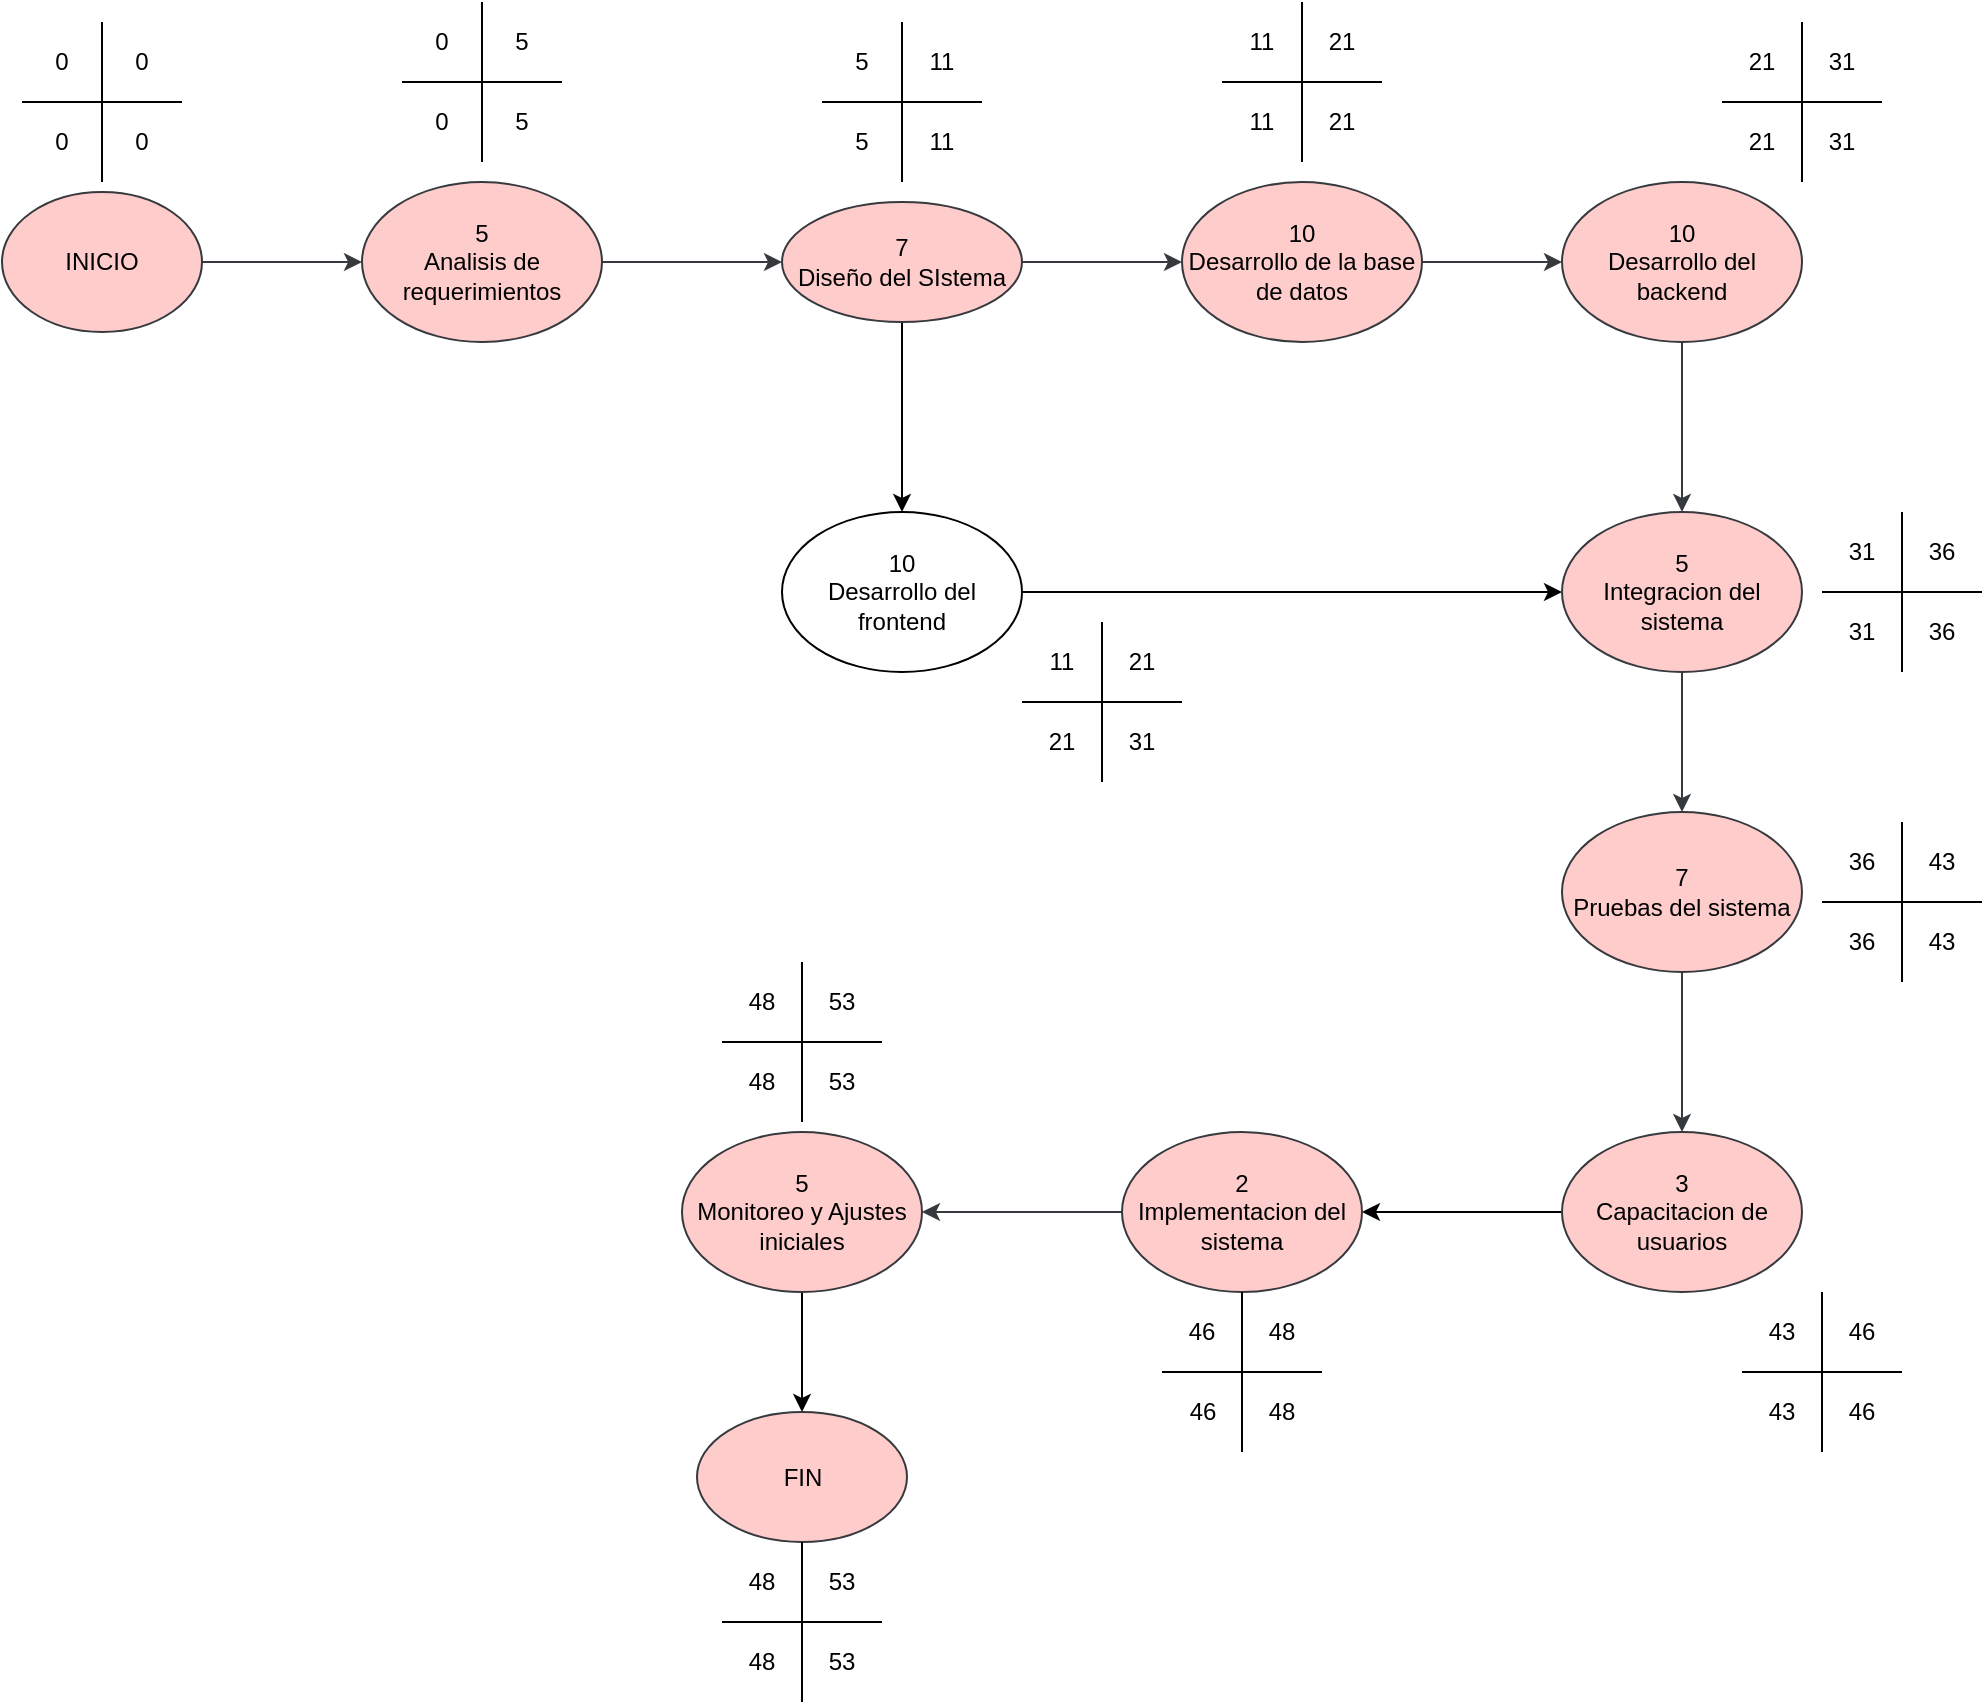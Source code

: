 <mxfile version="24.7.17">
  <diagram name="Page-1" id="GStwIMfuSFspclw9Y9E0">
    <mxGraphModel dx="1595" dy="710" grid="1" gridSize="10" guides="1" tooltips="1" connect="1" arrows="1" fold="1" page="1" pageScale="1" pageWidth="850" pageHeight="1100" math="0" shadow="0">
      <root>
        <mxCell id="0" />
        <mxCell id="1" parent="0" />
        <mxCell id="FWK3cAZDFUBAqfE7T13u-14" style="edgeStyle=orthogonalEdgeStyle;rounded=0;orthogonalLoop=1;jettySize=auto;html=1;entryX=0;entryY=0.5;entryDx=0;entryDy=0;fillColor=#ffcccc;strokeColor=#36393d;" edge="1" parent="1" source="FWK3cAZDFUBAqfE7T13u-1" target="FWK3cAZDFUBAqfE7T13u-2">
          <mxGeometry relative="1" as="geometry" />
        </mxCell>
        <mxCell id="FWK3cAZDFUBAqfE7T13u-1" value="INICIO" style="ellipse;whiteSpace=wrap;html=1;fillColor=#ffcccc;strokeColor=#36393d;" vertex="1" parent="1">
          <mxGeometry x="-450" y="215" width="100" height="70" as="geometry" />
        </mxCell>
        <mxCell id="FWK3cAZDFUBAqfE7T13u-15" style="edgeStyle=orthogonalEdgeStyle;rounded=0;orthogonalLoop=1;jettySize=auto;html=1;entryX=0;entryY=0.5;entryDx=0;entryDy=0;fillColor=#ffcccc;strokeColor=#36393d;" edge="1" parent="1" source="FWK3cAZDFUBAqfE7T13u-2" target="FWK3cAZDFUBAqfE7T13u-3">
          <mxGeometry relative="1" as="geometry" />
        </mxCell>
        <mxCell id="FWK3cAZDFUBAqfE7T13u-2" value="&lt;div&gt;5&lt;/div&gt;Analisis de requerimientos" style="ellipse;whiteSpace=wrap;html=1;fillColor=#ffcccc;strokeColor=#36393d;" vertex="1" parent="1">
          <mxGeometry x="-270" y="210" width="120" height="80" as="geometry" />
        </mxCell>
        <mxCell id="FWK3cAZDFUBAqfE7T13u-16" style="edgeStyle=orthogonalEdgeStyle;rounded=0;orthogonalLoop=1;jettySize=auto;html=1;entryX=0;entryY=0.5;entryDx=0;entryDy=0;fillColor=#ffcccc;strokeColor=#36393d;" edge="1" parent="1" source="FWK3cAZDFUBAqfE7T13u-3" target="FWK3cAZDFUBAqfE7T13u-4">
          <mxGeometry relative="1" as="geometry">
            <mxPoint x="105" y="250" as="targetPoint" />
          </mxGeometry>
        </mxCell>
        <mxCell id="FWK3cAZDFUBAqfE7T13u-17" style="edgeStyle=orthogonalEdgeStyle;rounded=0;orthogonalLoop=1;jettySize=auto;html=1;entryX=0.5;entryY=0;entryDx=0;entryDy=0;" edge="1" parent="1" source="FWK3cAZDFUBAqfE7T13u-3" target="FWK3cAZDFUBAqfE7T13u-6">
          <mxGeometry relative="1" as="geometry" />
        </mxCell>
        <mxCell id="FWK3cAZDFUBAqfE7T13u-3" value="&lt;div&gt;7&lt;/div&gt;Diseño del SIstema" style="ellipse;whiteSpace=wrap;html=1;fillColor=#ffcccc;strokeColor=#36393d;" vertex="1" parent="1">
          <mxGeometry x="-60" y="220" width="120" height="60" as="geometry" />
        </mxCell>
        <mxCell id="FWK3cAZDFUBAqfE7T13u-19" style="edgeStyle=orthogonalEdgeStyle;rounded=0;orthogonalLoop=1;jettySize=auto;html=1;entryX=0;entryY=0.5;entryDx=0;entryDy=0;fillColor=#ffcccc;strokeColor=#36393d;" edge="1" parent="1" source="FWK3cAZDFUBAqfE7T13u-4" target="FWK3cAZDFUBAqfE7T13u-5">
          <mxGeometry relative="1" as="geometry" />
        </mxCell>
        <mxCell id="FWK3cAZDFUBAqfE7T13u-4" value="10&lt;div&gt;Desarrollo de la base de datos&lt;/div&gt;" style="ellipse;whiteSpace=wrap;html=1;fillColor=#ffcccc;strokeColor=#36393d;" vertex="1" parent="1">
          <mxGeometry x="140" y="210" width="120" height="80" as="geometry" />
        </mxCell>
        <mxCell id="FWK3cAZDFUBAqfE7T13u-20" style="edgeStyle=orthogonalEdgeStyle;rounded=0;orthogonalLoop=1;jettySize=auto;html=1;entryX=0.5;entryY=0;entryDx=0;entryDy=0;fillColor=#ffcccc;strokeColor=#36393d;" edge="1" parent="1" source="FWK3cAZDFUBAqfE7T13u-5" target="FWK3cAZDFUBAqfE7T13u-8">
          <mxGeometry relative="1" as="geometry" />
        </mxCell>
        <mxCell id="FWK3cAZDFUBAqfE7T13u-5" value="10&lt;div&gt;Desarrollo del backend&lt;/div&gt;" style="ellipse;whiteSpace=wrap;html=1;fillColor=#ffcccc;strokeColor=#36393d;" vertex="1" parent="1">
          <mxGeometry x="330" y="210" width="120" height="80" as="geometry" />
        </mxCell>
        <mxCell id="FWK3cAZDFUBAqfE7T13u-21" style="edgeStyle=orthogonalEdgeStyle;rounded=0;orthogonalLoop=1;jettySize=auto;html=1;entryX=0;entryY=0.5;entryDx=0;entryDy=0;" edge="1" parent="1" source="FWK3cAZDFUBAqfE7T13u-6" target="FWK3cAZDFUBAqfE7T13u-8">
          <mxGeometry relative="1" as="geometry" />
        </mxCell>
        <mxCell id="FWK3cAZDFUBAqfE7T13u-6" value="10&lt;div&gt;Desarrollo del frontend&lt;/div&gt;" style="ellipse;whiteSpace=wrap;html=1;" vertex="1" parent="1">
          <mxGeometry x="-60" y="375" width="120" height="80" as="geometry" />
        </mxCell>
        <mxCell id="FWK3cAZDFUBAqfE7T13u-22" style="edgeStyle=orthogonalEdgeStyle;rounded=0;orthogonalLoop=1;jettySize=auto;html=1;entryX=0.5;entryY=0;entryDx=0;entryDy=0;fillColor=#ffcccc;strokeColor=#36393d;" edge="1" parent="1" source="FWK3cAZDFUBAqfE7T13u-8" target="FWK3cAZDFUBAqfE7T13u-9">
          <mxGeometry relative="1" as="geometry" />
        </mxCell>
        <mxCell id="FWK3cAZDFUBAqfE7T13u-8" value="5&lt;div&gt;Integracion del sistema&lt;/div&gt;" style="ellipse;whiteSpace=wrap;html=1;fillColor=#ffcccc;strokeColor=#36393d;" vertex="1" parent="1">
          <mxGeometry x="330" y="375" width="120" height="80" as="geometry" />
        </mxCell>
        <mxCell id="FWK3cAZDFUBAqfE7T13u-26" style="edgeStyle=orthogonalEdgeStyle;rounded=0;orthogonalLoop=1;jettySize=auto;html=1;entryX=0.5;entryY=0;entryDx=0;entryDy=0;fillColor=#ffcccc;strokeColor=#36393d;" edge="1" parent="1" source="FWK3cAZDFUBAqfE7T13u-9" target="FWK3cAZDFUBAqfE7T13u-10">
          <mxGeometry relative="1" as="geometry" />
        </mxCell>
        <mxCell id="FWK3cAZDFUBAqfE7T13u-9" value="&lt;div&gt;7&lt;/div&gt;Pruebas del sistema" style="ellipse;whiteSpace=wrap;html=1;fillColor=#ffcccc;strokeColor=#36393d;" vertex="1" parent="1">
          <mxGeometry x="330" y="525" width="120" height="80" as="geometry" />
        </mxCell>
        <mxCell id="FWK3cAZDFUBAqfE7T13u-25" style="edgeStyle=orthogonalEdgeStyle;rounded=0;orthogonalLoop=1;jettySize=auto;html=1;entryX=1;entryY=0.5;entryDx=0;entryDy=0;" edge="1" parent="1" source="FWK3cAZDFUBAqfE7T13u-10" target="FWK3cAZDFUBAqfE7T13u-11">
          <mxGeometry relative="1" as="geometry" />
        </mxCell>
        <mxCell id="FWK3cAZDFUBAqfE7T13u-10" value="3&lt;div&gt;Capacitacion de usuarios&lt;/div&gt;" style="ellipse;whiteSpace=wrap;html=1;fillColor=#ffcccc;strokeColor=#36393d;" vertex="1" parent="1">
          <mxGeometry x="330" y="685" width="120" height="80" as="geometry" />
        </mxCell>
        <mxCell id="FWK3cAZDFUBAqfE7T13u-24" style="edgeStyle=orthogonalEdgeStyle;rounded=0;orthogonalLoop=1;jettySize=auto;html=1;entryX=1;entryY=0.5;entryDx=0;entryDy=0;exitX=0;exitY=0.5;exitDx=0;exitDy=0;fillColor=#ffcccc;strokeColor=#36393d;" edge="1" parent="1" source="FWK3cAZDFUBAqfE7T13u-11" target="FWK3cAZDFUBAqfE7T13u-12">
          <mxGeometry relative="1" as="geometry">
            <mxPoint x="80.0" y="725" as="sourcePoint" />
          </mxGeometry>
        </mxCell>
        <mxCell id="FWK3cAZDFUBAqfE7T13u-11" value="2&lt;div&gt;Implementacion del sistema&lt;/div&gt;" style="ellipse;whiteSpace=wrap;html=1;fillColor=#ffcccc;strokeColor=#36393d;" vertex="1" parent="1">
          <mxGeometry x="110" y="685" width="120" height="80" as="geometry" />
        </mxCell>
        <mxCell id="FWK3cAZDFUBAqfE7T13u-23" style="edgeStyle=orthogonalEdgeStyle;rounded=0;orthogonalLoop=1;jettySize=auto;html=1;entryX=0;entryY=0.5;entryDx=0;entryDy=0;" edge="1" parent="1" source="FWK3cAZDFUBAqfE7T13u-12" target="FWK3cAZDFUBAqfE7T13u-13">
          <mxGeometry relative="1" as="geometry" />
        </mxCell>
        <mxCell id="FWK3cAZDFUBAqfE7T13u-12" value="5&lt;div&gt;Monitoreo y Ajustes iniciales&lt;/div&gt;" style="ellipse;whiteSpace=wrap;html=1;fillColor=#ffcccc;strokeColor=#36393d;" vertex="1" parent="1">
          <mxGeometry x="-110" y="685" width="120" height="80" as="geometry" />
        </mxCell>
        <mxCell id="FWK3cAZDFUBAqfE7T13u-13" value="FIN" style="ellipse;whiteSpace=wrap;html=1;direction=south;fillColor=#ffcccc;strokeColor=#36393d;" vertex="1" parent="1">
          <mxGeometry x="-102.5" y="825" width="105" height="65" as="geometry" />
        </mxCell>
        <mxCell id="FWK3cAZDFUBAqfE7T13u-33" value="" style="group" vertex="1" connectable="0" parent="1">
          <mxGeometry x="-440" y="130" width="80" height="80" as="geometry" />
        </mxCell>
        <mxCell id="FWK3cAZDFUBAqfE7T13u-27" value="" style="endArrow=none;html=1;rounded=0;" edge="1" parent="FWK3cAZDFUBAqfE7T13u-33">
          <mxGeometry width="50" height="50" relative="1" as="geometry">
            <mxPoint x="40" y="80" as="sourcePoint" />
            <mxPoint x="40" as="targetPoint" />
          </mxGeometry>
        </mxCell>
        <mxCell id="FWK3cAZDFUBAqfE7T13u-28" value="" style="endArrow=none;html=1;rounded=0;" edge="1" parent="FWK3cAZDFUBAqfE7T13u-33">
          <mxGeometry width="50" height="50" relative="1" as="geometry">
            <mxPoint x="80" y="40" as="sourcePoint" />
            <mxPoint y="40" as="targetPoint" />
          </mxGeometry>
        </mxCell>
        <mxCell id="FWK3cAZDFUBAqfE7T13u-29" value="0" style="text;html=1;align=center;verticalAlign=middle;whiteSpace=wrap;rounded=0;" vertex="1" parent="FWK3cAZDFUBAqfE7T13u-33">
          <mxGeometry width="40" height="40" as="geometry" />
        </mxCell>
        <mxCell id="FWK3cAZDFUBAqfE7T13u-30" value="0" style="text;html=1;align=center;verticalAlign=middle;whiteSpace=wrap;rounded=0;" vertex="1" parent="FWK3cAZDFUBAqfE7T13u-33">
          <mxGeometry x="40" width="40" height="40" as="geometry" />
        </mxCell>
        <mxCell id="FWK3cAZDFUBAqfE7T13u-31" value="0" style="text;html=1;align=center;verticalAlign=middle;whiteSpace=wrap;rounded=0;" vertex="1" parent="FWK3cAZDFUBAqfE7T13u-33">
          <mxGeometry y="40" width="40" height="40" as="geometry" />
        </mxCell>
        <mxCell id="FWK3cAZDFUBAqfE7T13u-32" value="0" style="text;html=1;align=center;verticalAlign=middle;whiteSpace=wrap;rounded=0;" vertex="1" parent="FWK3cAZDFUBAqfE7T13u-33">
          <mxGeometry x="40" y="40" width="40" height="40" as="geometry" />
        </mxCell>
        <mxCell id="FWK3cAZDFUBAqfE7T13u-34" value="" style="group" vertex="1" connectable="0" parent="1">
          <mxGeometry x="-250" y="120" width="80" height="80" as="geometry" />
        </mxCell>
        <mxCell id="FWK3cAZDFUBAqfE7T13u-35" value="" style="endArrow=none;html=1;rounded=0;" edge="1" parent="FWK3cAZDFUBAqfE7T13u-34">
          <mxGeometry width="50" height="50" relative="1" as="geometry">
            <mxPoint x="40" y="80" as="sourcePoint" />
            <mxPoint x="40" as="targetPoint" />
          </mxGeometry>
        </mxCell>
        <mxCell id="FWK3cAZDFUBAqfE7T13u-36" value="" style="endArrow=none;html=1;rounded=0;" edge="1" parent="FWK3cAZDFUBAqfE7T13u-34">
          <mxGeometry width="50" height="50" relative="1" as="geometry">
            <mxPoint x="80" y="40" as="sourcePoint" />
            <mxPoint y="40" as="targetPoint" />
          </mxGeometry>
        </mxCell>
        <mxCell id="FWK3cAZDFUBAqfE7T13u-37" value="0" style="text;html=1;align=center;verticalAlign=middle;whiteSpace=wrap;rounded=0;" vertex="1" parent="FWK3cAZDFUBAqfE7T13u-34">
          <mxGeometry width="40" height="40" as="geometry" />
        </mxCell>
        <mxCell id="FWK3cAZDFUBAqfE7T13u-38" value="5" style="text;html=1;align=center;verticalAlign=middle;whiteSpace=wrap;rounded=0;" vertex="1" parent="FWK3cAZDFUBAqfE7T13u-34">
          <mxGeometry x="40" width="40" height="40" as="geometry" />
        </mxCell>
        <mxCell id="FWK3cAZDFUBAqfE7T13u-39" value="0" style="text;html=1;align=center;verticalAlign=middle;whiteSpace=wrap;rounded=0;" vertex="1" parent="FWK3cAZDFUBAqfE7T13u-34">
          <mxGeometry y="40" width="40" height="40" as="geometry" />
        </mxCell>
        <mxCell id="FWK3cAZDFUBAqfE7T13u-40" value="5" style="text;html=1;align=center;verticalAlign=middle;whiteSpace=wrap;rounded=0;" vertex="1" parent="FWK3cAZDFUBAqfE7T13u-34">
          <mxGeometry x="40" y="40" width="40" height="40" as="geometry" />
        </mxCell>
        <mxCell id="FWK3cAZDFUBAqfE7T13u-41" value="" style="group" vertex="1" connectable="0" parent="1">
          <mxGeometry x="-40" y="130" width="80" height="80" as="geometry" />
        </mxCell>
        <mxCell id="FWK3cAZDFUBAqfE7T13u-42" value="" style="endArrow=none;html=1;rounded=0;" edge="1" parent="FWK3cAZDFUBAqfE7T13u-41">
          <mxGeometry width="50" height="50" relative="1" as="geometry">
            <mxPoint x="40" y="80" as="sourcePoint" />
            <mxPoint x="40" as="targetPoint" />
          </mxGeometry>
        </mxCell>
        <mxCell id="FWK3cAZDFUBAqfE7T13u-43" value="" style="endArrow=none;html=1;rounded=0;" edge="1" parent="FWK3cAZDFUBAqfE7T13u-41">
          <mxGeometry width="50" height="50" relative="1" as="geometry">
            <mxPoint x="80" y="40" as="sourcePoint" />
            <mxPoint y="40" as="targetPoint" />
          </mxGeometry>
        </mxCell>
        <mxCell id="FWK3cAZDFUBAqfE7T13u-44" value="5" style="text;html=1;align=center;verticalAlign=middle;whiteSpace=wrap;rounded=0;" vertex="1" parent="FWK3cAZDFUBAqfE7T13u-41">
          <mxGeometry width="40" height="40" as="geometry" />
        </mxCell>
        <mxCell id="FWK3cAZDFUBAqfE7T13u-45" value="11" style="text;html=1;align=center;verticalAlign=middle;whiteSpace=wrap;rounded=0;" vertex="1" parent="FWK3cAZDFUBAqfE7T13u-41">
          <mxGeometry x="40" width="40" height="40" as="geometry" />
        </mxCell>
        <mxCell id="FWK3cAZDFUBAqfE7T13u-46" value="5" style="text;html=1;align=center;verticalAlign=middle;whiteSpace=wrap;rounded=0;" vertex="1" parent="FWK3cAZDFUBAqfE7T13u-41">
          <mxGeometry y="40" width="40" height="40" as="geometry" />
        </mxCell>
        <mxCell id="FWK3cAZDFUBAqfE7T13u-47" value="11" style="text;html=1;align=center;verticalAlign=middle;whiteSpace=wrap;rounded=0;" vertex="1" parent="FWK3cAZDFUBAqfE7T13u-41">
          <mxGeometry x="40" y="40" width="40" height="40" as="geometry" />
        </mxCell>
        <mxCell id="FWK3cAZDFUBAqfE7T13u-48" value="" style="group" vertex="1" connectable="0" parent="1">
          <mxGeometry x="160" y="120" width="80" height="80" as="geometry" />
        </mxCell>
        <mxCell id="FWK3cAZDFUBAqfE7T13u-49" value="" style="endArrow=none;html=1;rounded=0;" edge="1" parent="FWK3cAZDFUBAqfE7T13u-48">
          <mxGeometry width="50" height="50" relative="1" as="geometry">
            <mxPoint x="40" y="80" as="sourcePoint" />
            <mxPoint x="40" as="targetPoint" />
          </mxGeometry>
        </mxCell>
        <mxCell id="FWK3cAZDFUBAqfE7T13u-50" value="" style="endArrow=none;html=1;rounded=0;" edge="1" parent="FWK3cAZDFUBAqfE7T13u-48">
          <mxGeometry width="50" height="50" relative="1" as="geometry">
            <mxPoint x="80" y="40" as="sourcePoint" />
            <mxPoint y="40" as="targetPoint" />
          </mxGeometry>
        </mxCell>
        <mxCell id="FWK3cAZDFUBAqfE7T13u-51" value="11" style="text;html=1;align=center;verticalAlign=middle;whiteSpace=wrap;rounded=0;" vertex="1" parent="FWK3cAZDFUBAqfE7T13u-48">
          <mxGeometry width="40" height="40" as="geometry" />
        </mxCell>
        <mxCell id="FWK3cAZDFUBAqfE7T13u-52" value="21" style="text;html=1;align=center;verticalAlign=middle;whiteSpace=wrap;rounded=0;" vertex="1" parent="FWK3cAZDFUBAqfE7T13u-48">
          <mxGeometry x="40" width="40" height="40" as="geometry" />
        </mxCell>
        <mxCell id="FWK3cAZDFUBAqfE7T13u-53" value="11" style="text;html=1;align=center;verticalAlign=middle;whiteSpace=wrap;rounded=0;" vertex="1" parent="FWK3cAZDFUBAqfE7T13u-48">
          <mxGeometry y="40" width="40" height="40" as="geometry" />
        </mxCell>
        <mxCell id="FWK3cAZDFUBAqfE7T13u-54" value="21" style="text;html=1;align=center;verticalAlign=middle;whiteSpace=wrap;rounded=0;" vertex="1" parent="FWK3cAZDFUBAqfE7T13u-48">
          <mxGeometry x="40" y="40" width="40" height="40" as="geometry" />
        </mxCell>
        <mxCell id="FWK3cAZDFUBAqfE7T13u-55" value="" style="group" vertex="1" connectable="0" parent="1">
          <mxGeometry x="410" y="130" width="80" height="80" as="geometry" />
        </mxCell>
        <mxCell id="FWK3cAZDFUBAqfE7T13u-56" value="" style="endArrow=none;html=1;rounded=0;" edge="1" parent="FWK3cAZDFUBAqfE7T13u-55">
          <mxGeometry width="50" height="50" relative="1" as="geometry">
            <mxPoint x="40" y="80" as="sourcePoint" />
            <mxPoint x="40" as="targetPoint" />
          </mxGeometry>
        </mxCell>
        <mxCell id="FWK3cAZDFUBAqfE7T13u-57" value="" style="endArrow=none;html=1;rounded=0;" edge="1" parent="FWK3cAZDFUBAqfE7T13u-55">
          <mxGeometry width="50" height="50" relative="1" as="geometry">
            <mxPoint x="80" y="40" as="sourcePoint" />
            <mxPoint y="40" as="targetPoint" />
          </mxGeometry>
        </mxCell>
        <mxCell id="FWK3cAZDFUBAqfE7T13u-58" value="21" style="text;html=1;align=center;verticalAlign=middle;whiteSpace=wrap;rounded=0;" vertex="1" parent="FWK3cAZDFUBAqfE7T13u-55">
          <mxGeometry width="40" height="40" as="geometry" />
        </mxCell>
        <mxCell id="FWK3cAZDFUBAqfE7T13u-59" value="31" style="text;html=1;align=center;verticalAlign=middle;whiteSpace=wrap;rounded=0;" vertex="1" parent="FWK3cAZDFUBAqfE7T13u-55">
          <mxGeometry x="40" width="40" height="40" as="geometry" />
        </mxCell>
        <mxCell id="FWK3cAZDFUBAqfE7T13u-60" value="21" style="text;html=1;align=center;verticalAlign=middle;whiteSpace=wrap;rounded=0;" vertex="1" parent="FWK3cAZDFUBAqfE7T13u-55">
          <mxGeometry y="40" width="40" height="40" as="geometry" />
        </mxCell>
        <mxCell id="FWK3cAZDFUBAqfE7T13u-61" value="31" style="text;html=1;align=center;verticalAlign=middle;whiteSpace=wrap;rounded=0;" vertex="1" parent="FWK3cAZDFUBAqfE7T13u-55">
          <mxGeometry x="40" y="40" width="40" height="40" as="geometry" />
        </mxCell>
        <mxCell id="FWK3cAZDFUBAqfE7T13u-62" value="" style="group" vertex="1" connectable="0" parent="1">
          <mxGeometry x="460" y="375" width="80" height="80" as="geometry" />
        </mxCell>
        <mxCell id="FWK3cAZDFUBAqfE7T13u-63" value="" style="endArrow=none;html=1;rounded=0;" edge="1" parent="FWK3cAZDFUBAqfE7T13u-62">
          <mxGeometry width="50" height="50" relative="1" as="geometry">
            <mxPoint x="40" y="80" as="sourcePoint" />
            <mxPoint x="40" as="targetPoint" />
          </mxGeometry>
        </mxCell>
        <mxCell id="FWK3cAZDFUBAqfE7T13u-64" value="" style="endArrow=none;html=1;rounded=0;" edge="1" parent="FWK3cAZDFUBAqfE7T13u-62">
          <mxGeometry width="50" height="50" relative="1" as="geometry">
            <mxPoint x="80" y="40" as="sourcePoint" />
            <mxPoint y="40" as="targetPoint" />
          </mxGeometry>
        </mxCell>
        <mxCell id="FWK3cAZDFUBAqfE7T13u-65" value="31" style="text;html=1;align=center;verticalAlign=middle;whiteSpace=wrap;rounded=0;" vertex="1" parent="FWK3cAZDFUBAqfE7T13u-62">
          <mxGeometry width="40" height="40" as="geometry" />
        </mxCell>
        <mxCell id="FWK3cAZDFUBAqfE7T13u-66" value="36" style="text;html=1;align=center;verticalAlign=middle;whiteSpace=wrap;rounded=0;" vertex="1" parent="FWK3cAZDFUBAqfE7T13u-62">
          <mxGeometry x="40" width="40" height="40" as="geometry" />
        </mxCell>
        <mxCell id="FWK3cAZDFUBAqfE7T13u-67" value="31" style="text;html=1;align=center;verticalAlign=middle;whiteSpace=wrap;rounded=0;" vertex="1" parent="FWK3cAZDFUBAqfE7T13u-62">
          <mxGeometry y="40" width="40" height="40" as="geometry" />
        </mxCell>
        <mxCell id="FWK3cAZDFUBAqfE7T13u-68" value="36" style="text;html=1;align=center;verticalAlign=middle;whiteSpace=wrap;rounded=0;" vertex="1" parent="FWK3cAZDFUBAqfE7T13u-62">
          <mxGeometry x="40" y="40" width="40" height="40" as="geometry" />
        </mxCell>
        <mxCell id="FWK3cAZDFUBAqfE7T13u-69" value="" style="group" vertex="1" connectable="0" parent="1">
          <mxGeometry x="460" y="530" width="80" height="80" as="geometry" />
        </mxCell>
        <mxCell id="FWK3cAZDFUBAqfE7T13u-70" value="" style="endArrow=none;html=1;rounded=0;" edge="1" parent="FWK3cAZDFUBAqfE7T13u-69">
          <mxGeometry width="50" height="50" relative="1" as="geometry">
            <mxPoint x="40" y="80" as="sourcePoint" />
            <mxPoint x="40" as="targetPoint" />
          </mxGeometry>
        </mxCell>
        <mxCell id="FWK3cAZDFUBAqfE7T13u-71" value="" style="endArrow=none;html=1;rounded=0;" edge="1" parent="FWK3cAZDFUBAqfE7T13u-69">
          <mxGeometry width="50" height="50" relative="1" as="geometry">
            <mxPoint x="80" y="40" as="sourcePoint" />
            <mxPoint y="40" as="targetPoint" />
          </mxGeometry>
        </mxCell>
        <mxCell id="FWK3cAZDFUBAqfE7T13u-72" value="36" style="text;html=1;align=center;verticalAlign=middle;whiteSpace=wrap;rounded=0;" vertex="1" parent="FWK3cAZDFUBAqfE7T13u-69">
          <mxGeometry width="40" height="40" as="geometry" />
        </mxCell>
        <mxCell id="FWK3cAZDFUBAqfE7T13u-73" value="43" style="text;html=1;align=center;verticalAlign=middle;whiteSpace=wrap;rounded=0;" vertex="1" parent="FWK3cAZDFUBAqfE7T13u-69">
          <mxGeometry x="40" width="40" height="40" as="geometry" />
        </mxCell>
        <mxCell id="FWK3cAZDFUBAqfE7T13u-74" value="36" style="text;html=1;align=center;verticalAlign=middle;whiteSpace=wrap;rounded=0;" vertex="1" parent="FWK3cAZDFUBAqfE7T13u-69">
          <mxGeometry y="40" width="40" height="40" as="geometry" />
        </mxCell>
        <mxCell id="FWK3cAZDFUBAqfE7T13u-75" value="43" style="text;html=1;align=center;verticalAlign=middle;whiteSpace=wrap;rounded=0;" vertex="1" parent="FWK3cAZDFUBAqfE7T13u-69">
          <mxGeometry x="40" y="40" width="40" height="40" as="geometry" />
        </mxCell>
        <mxCell id="FWK3cAZDFUBAqfE7T13u-76" value="" style="group" vertex="1" connectable="0" parent="1">
          <mxGeometry x="420" y="765" width="80" height="80" as="geometry" />
        </mxCell>
        <mxCell id="FWK3cAZDFUBAqfE7T13u-77" value="" style="endArrow=none;html=1;rounded=0;" edge="1" parent="FWK3cAZDFUBAqfE7T13u-76">
          <mxGeometry width="50" height="50" relative="1" as="geometry">
            <mxPoint x="40" y="80" as="sourcePoint" />
            <mxPoint x="40" as="targetPoint" />
          </mxGeometry>
        </mxCell>
        <mxCell id="FWK3cAZDFUBAqfE7T13u-78" value="" style="endArrow=none;html=1;rounded=0;" edge="1" parent="FWK3cAZDFUBAqfE7T13u-76">
          <mxGeometry width="50" height="50" relative="1" as="geometry">
            <mxPoint x="80" y="40" as="sourcePoint" />
            <mxPoint y="40" as="targetPoint" />
          </mxGeometry>
        </mxCell>
        <mxCell id="FWK3cAZDFUBAqfE7T13u-79" value="43" style="text;html=1;align=center;verticalAlign=middle;whiteSpace=wrap;rounded=0;" vertex="1" parent="FWK3cAZDFUBAqfE7T13u-76">
          <mxGeometry width="40" height="40" as="geometry" />
        </mxCell>
        <mxCell id="FWK3cAZDFUBAqfE7T13u-80" value="46" style="text;html=1;align=center;verticalAlign=middle;whiteSpace=wrap;rounded=0;" vertex="1" parent="FWK3cAZDFUBAqfE7T13u-76">
          <mxGeometry x="40" width="40" height="40" as="geometry" />
        </mxCell>
        <mxCell id="FWK3cAZDFUBAqfE7T13u-81" value="43" style="text;html=1;align=center;verticalAlign=middle;whiteSpace=wrap;rounded=0;" vertex="1" parent="FWK3cAZDFUBAqfE7T13u-76">
          <mxGeometry y="40" width="40" height="40" as="geometry" />
        </mxCell>
        <mxCell id="FWK3cAZDFUBAqfE7T13u-82" value="46" style="text;html=1;align=center;verticalAlign=middle;whiteSpace=wrap;rounded=0;" vertex="1" parent="FWK3cAZDFUBAqfE7T13u-76">
          <mxGeometry x="40" y="40" width="40" height="40" as="geometry" />
        </mxCell>
        <mxCell id="FWK3cAZDFUBAqfE7T13u-83" value="" style="group" vertex="1" connectable="0" parent="1">
          <mxGeometry x="130" y="765" width="80" height="80" as="geometry" />
        </mxCell>
        <mxCell id="FWK3cAZDFUBAqfE7T13u-84" value="" style="endArrow=none;html=1;rounded=0;" edge="1" parent="FWK3cAZDFUBAqfE7T13u-83">
          <mxGeometry width="50" height="50" relative="1" as="geometry">
            <mxPoint x="40" y="80" as="sourcePoint" />
            <mxPoint x="40" as="targetPoint" />
          </mxGeometry>
        </mxCell>
        <mxCell id="FWK3cAZDFUBAqfE7T13u-85" value="" style="endArrow=none;html=1;rounded=0;" edge="1" parent="FWK3cAZDFUBAqfE7T13u-83">
          <mxGeometry width="50" height="50" relative="1" as="geometry">
            <mxPoint x="80" y="40" as="sourcePoint" />
            <mxPoint y="40" as="targetPoint" />
          </mxGeometry>
        </mxCell>
        <mxCell id="FWK3cAZDFUBAqfE7T13u-86" value="46" style="text;html=1;align=center;verticalAlign=middle;whiteSpace=wrap;rounded=0;" vertex="1" parent="FWK3cAZDFUBAqfE7T13u-83">
          <mxGeometry width="40" height="40" as="geometry" />
        </mxCell>
        <mxCell id="FWK3cAZDFUBAqfE7T13u-87" value="48" style="text;html=1;align=center;verticalAlign=middle;whiteSpace=wrap;rounded=0;" vertex="1" parent="FWK3cAZDFUBAqfE7T13u-83">
          <mxGeometry x="40" width="40" height="40" as="geometry" />
        </mxCell>
        <mxCell id="FWK3cAZDFUBAqfE7T13u-89" value="48" style="text;html=1;align=center;verticalAlign=middle;whiteSpace=wrap;rounded=0;" vertex="1" parent="FWK3cAZDFUBAqfE7T13u-83">
          <mxGeometry x="40" y="40" width="40" height="40" as="geometry" />
        </mxCell>
        <mxCell id="FWK3cAZDFUBAqfE7T13u-135" value="46" style="text;html=1;align=center;verticalAlign=middle;resizable=0;points=[];autosize=1;strokeColor=none;fillColor=none;" vertex="1" parent="FWK3cAZDFUBAqfE7T13u-83">
          <mxGeometry y="45" width="40" height="30" as="geometry" />
        </mxCell>
        <mxCell id="FWK3cAZDFUBAqfE7T13u-90" value="" style="group" vertex="1" connectable="0" parent="1">
          <mxGeometry x="-90" y="600" width="80" height="80" as="geometry" />
        </mxCell>
        <mxCell id="FWK3cAZDFUBAqfE7T13u-91" value="" style="endArrow=none;html=1;rounded=0;" edge="1" parent="FWK3cAZDFUBAqfE7T13u-90">
          <mxGeometry width="50" height="50" relative="1" as="geometry">
            <mxPoint x="40" y="80" as="sourcePoint" />
            <mxPoint x="40" as="targetPoint" />
          </mxGeometry>
        </mxCell>
        <mxCell id="FWK3cAZDFUBAqfE7T13u-92" value="" style="endArrow=none;html=1;rounded=0;" edge="1" parent="FWK3cAZDFUBAqfE7T13u-90">
          <mxGeometry width="50" height="50" relative="1" as="geometry">
            <mxPoint x="80" y="40" as="sourcePoint" />
            <mxPoint y="40" as="targetPoint" />
          </mxGeometry>
        </mxCell>
        <mxCell id="FWK3cAZDFUBAqfE7T13u-93" value="48" style="text;html=1;align=center;verticalAlign=middle;whiteSpace=wrap;rounded=0;" vertex="1" parent="FWK3cAZDFUBAqfE7T13u-90">
          <mxGeometry width="40" height="40" as="geometry" />
        </mxCell>
        <mxCell id="FWK3cAZDFUBAqfE7T13u-94" value="53" style="text;html=1;align=center;verticalAlign=middle;whiteSpace=wrap;rounded=0;" vertex="1" parent="FWK3cAZDFUBAqfE7T13u-90">
          <mxGeometry x="40" width="40" height="40" as="geometry" />
        </mxCell>
        <mxCell id="FWK3cAZDFUBAqfE7T13u-95" value="48" style="text;html=1;align=center;verticalAlign=middle;whiteSpace=wrap;rounded=0;" vertex="1" parent="FWK3cAZDFUBAqfE7T13u-90">
          <mxGeometry y="40" width="40" height="40" as="geometry" />
        </mxCell>
        <mxCell id="FWK3cAZDFUBAqfE7T13u-96" value="53" style="text;html=1;align=center;verticalAlign=middle;whiteSpace=wrap;rounded=0;" vertex="1" parent="FWK3cAZDFUBAqfE7T13u-90">
          <mxGeometry x="40" y="40" width="40" height="40" as="geometry" />
        </mxCell>
        <mxCell id="FWK3cAZDFUBAqfE7T13u-104" value="" style="group" vertex="1" connectable="0" parent="1">
          <mxGeometry x="60" y="430" width="80" height="80" as="geometry" />
        </mxCell>
        <mxCell id="FWK3cAZDFUBAqfE7T13u-105" value="" style="endArrow=none;html=1;rounded=0;" edge="1" parent="FWK3cAZDFUBAqfE7T13u-104">
          <mxGeometry width="50" height="50" relative="1" as="geometry">
            <mxPoint x="40" y="80" as="sourcePoint" />
            <mxPoint x="40" as="targetPoint" />
          </mxGeometry>
        </mxCell>
        <mxCell id="FWK3cAZDFUBAqfE7T13u-106" value="" style="endArrow=none;html=1;rounded=0;" edge="1" parent="FWK3cAZDFUBAqfE7T13u-104">
          <mxGeometry width="50" height="50" relative="1" as="geometry">
            <mxPoint x="80" y="40" as="sourcePoint" />
            <mxPoint y="40" as="targetPoint" />
          </mxGeometry>
        </mxCell>
        <mxCell id="FWK3cAZDFUBAqfE7T13u-107" value="11" style="text;html=1;align=center;verticalAlign=middle;whiteSpace=wrap;rounded=0;" vertex="1" parent="FWK3cAZDFUBAqfE7T13u-104">
          <mxGeometry width="40" height="40" as="geometry" />
        </mxCell>
        <mxCell id="FWK3cAZDFUBAqfE7T13u-108" value="21" style="text;html=1;align=center;verticalAlign=middle;whiteSpace=wrap;rounded=0;" vertex="1" parent="FWK3cAZDFUBAqfE7T13u-104">
          <mxGeometry x="40" width="40" height="40" as="geometry" />
        </mxCell>
        <mxCell id="FWK3cAZDFUBAqfE7T13u-109" value="21" style="text;html=1;align=center;verticalAlign=middle;whiteSpace=wrap;rounded=0;" vertex="1" parent="FWK3cAZDFUBAqfE7T13u-104">
          <mxGeometry y="40" width="40" height="40" as="geometry" />
        </mxCell>
        <mxCell id="FWK3cAZDFUBAqfE7T13u-110" value="31" style="text;html=1;align=center;verticalAlign=middle;whiteSpace=wrap;rounded=0;" vertex="1" parent="FWK3cAZDFUBAqfE7T13u-104">
          <mxGeometry x="40" y="40" width="40" height="40" as="geometry" />
        </mxCell>
        <mxCell id="FWK3cAZDFUBAqfE7T13u-128" value="" style="group" vertex="1" connectable="0" parent="1">
          <mxGeometry x="-90" y="890" width="80" height="80" as="geometry" />
        </mxCell>
        <mxCell id="FWK3cAZDFUBAqfE7T13u-129" value="" style="endArrow=none;html=1;rounded=0;" edge="1" parent="FWK3cAZDFUBAqfE7T13u-128">
          <mxGeometry width="50" height="50" relative="1" as="geometry">
            <mxPoint x="40" y="80" as="sourcePoint" />
            <mxPoint x="40" as="targetPoint" />
          </mxGeometry>
        </mxCell>
        <mxCell id="FWK3cAZDFUBAqfE7T13u-130" value="" style="endArrow=none;html=1;rounded=0;" edge="1" parent="FWK3cAZDFUBAqfE7T13u-128">
          <mxGeometry width="50" height="50" relative="1" as="geometry">
            <mxPoint x="80" y="40" as="sourcePoint" />
            <mxPoint y="40" as="targetPoint" />
          </mxGeometry>
        </mxCell>
        <mxCell id="FWK3cAZDFUBAqfE7T13u-131" value="48" style="text;html=1;align=center;verticalAlign=middle;whiteSpace=wrap;rounded=0;" vertex="1" parent="FWK3cAZDFUBAqfE7T13u-128">
          <mxGeometry width="40" height="40" as="geometry" />
        </mxCell>
        <mxCell id="FWK3cAZDFUBAqfE7T13u-132" value="53" style="text;html=1;align=center;verticalAlign=middle;whiteSpace=wrap;rounded=0;" vertex="1" parent="FWK3cAZDFUBAqfE7T13u-128">
          <mxGeometry x="40" width="40" height="40" as="geometry" />
        </mxCell>
        <mxCell id="FWK3cAZDFUBAqfE7T13u-133" value="48" style="text;html=1;align=center;verticalAlign=middle;whiteSpace=wrap;rounded=0;" vertex="1" parent="FWK3cAZDFUBAqfE7T13u-128">
          <mxGeometry y="40" width="40" height="40" as="geometry" />
        </mxCell>
        <mxCell id="FWK3cAZDFUBAqfE7T13u-134" value="53" style="text;html=1;align=center;verticalAlign=middle;whiteSpace=wrap;rounded=0;" vertex="1" parent="FWK3cAZDFUBAqfE7T13u-128">
          <mxGeometry x="40" y="40" width="40" height="40" as="geometry" />
        </mxCell>
      </root>
    </mxGraphModel>
  </diagram>
</mxfile>
